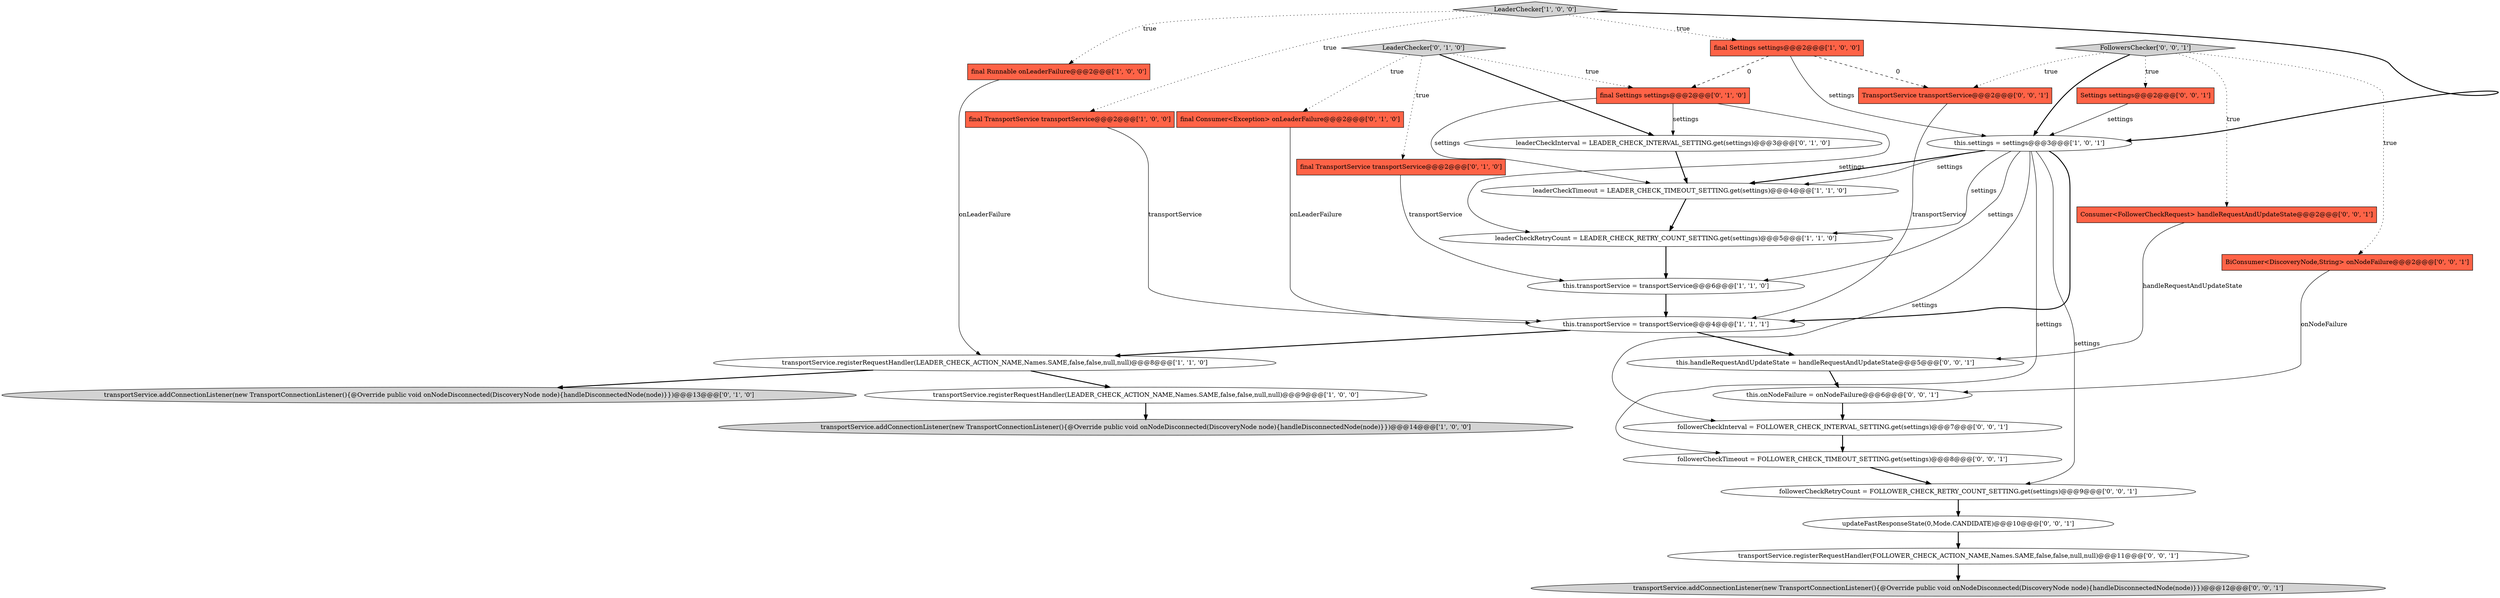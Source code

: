 digraph {
2 [style = filled, label = "transportService.registerRequestHandler(LEADER_CHECK_ACTION_NAME,Names.SAME,false,false,null,null)@@@8@@@['1', '1', '0']", fillcolor = white, shape = ellipse image = "AAA0AAABBB1BBB"];
14 [style = filled, label = "transportService.addConnectionListener(new TransportConnectionListener(){@Override public void onNodeDisconnected(DiscoveryNode node){handleDisconnectedNode(node)}})@@@13@@@['0', '1', '0']", fillcolor = lightgray, shape = ellipse image = "AAA0AAABBB2BBB"];
3 [style = filled, label = "final TransportService transportService@@@2@@@['1', '0', '0']", fillcolor = tomato, shape = box image = "AAA0AAABBB1BBB"];
17 [style = filled, label = "final Settings settings@@@2@@@['0', '1', '0']", fillcolor = tomato, shape = box image = "AAA1AAABBB2BBB"];
20 [style = filled, label = "Consumer<FollowerCheckRequest> handleRequestAndUpdateState@@@2@@@['0', '0', '1']", fillcolor = tomato, shape = box image = "AAA0AAABBB3BBB"];
4 [style = filled, label = "leaderCheckRetryCount = LEADER_CHECK_RETRY_COUNT_SETTING.get(settings)@@@5@@@['1', '1', '0']", fillcolor = white, shape = ellipse image = "AAA0AAABBB1BBB"];
16 [style = filled, label = "leaderCheckInterval = LEADER_CHECK_INTERVAL_SETTING.get(settings)@@@3@@@['0', '1', '0']", fillcolor = white, shape = ellipse image = "AAA0AAABBB2BBB"];
1 [style = filled, label = "this.settings = settings@@@3@@@['1', '0', '1']", fillcolor = white, shape = ellipse image = "AAA0AAABBB1BBB"];
9 [style = filled, label = "this.transportService = transportService@@@6@@@['1', '1', '0']", fillcolor = white, shape = ellipse image = "AAA0AAABBB1BBB"];
13 [style = filled, label = "LeaderChecker['0', '1', '0']", fillcolor = lightgray, shape = diamond image = "AAA0AAABBB2BBB"];
22 [style = filled, label = "FollowersChecker['0', '0', '1']", fillcolor = lightgray, shape = diamond image = "AAA0AAABBB3BBB"];
23 [style = filled, label = "TransportService transportService@@@2@@@['0', '0', '1']", fillcolor = tomato, shape = box image = "AAA0AAABBB3BBB"];
5 [style = filled, label = "transportService.registerRequestHandler(LEADER_CHECK_ACTION_NAME,Names.SAME,false,false,null,null)@@@9@@@['1', '0', '0']", fillcolor = white, shape = ellipse image = "AAA0AAABBB1BBB"];
12 [style = filled, label = "final Consumer<Exception> onLeaderFailure@@@2@@@['0', '1', '0']", fillcolor = tomato, shape = box image = "AAA0AAABBB2BBB"];
24 [style = filled, label = "followerCheckTimeout = FOLLOWER_CHECK_TIMEOUT_SETTING.get(settings)@@@8@@@['0', '0', '1']", fillcolor = white, shape = ellipse image = "AAA0AAABBB3BBB"];
19 [style = filled, label = "BiConsumer<DiscoveryNode,String> onNodeFailure@@@2@@@['0', '0', '1']", fillcolor = tomato, shape = box image = "AAA0AAABBB3BBB"];
6 [style = filled, label = "final Runnable onLeaderFailure@@@2@@@['1', '0', '0']", fillcolor = tomato, shape = box image = "AAA0AAABBB1BBB"];
8 [style = filled, label = "final Settings settings@@@2@@@['1', '0', '0']", fillcolor = tomato, shape = box image = "AAA1AAABBB1BBB"];
10 [style = filled, label = "this.transportService = transportService@@@4@@@['1', '1', '1']", fillcolor = white, shape = ellipse image = "AAA0AAABBB1BBB"];
28 [style = filled, label = "followerCheckInterval = FOLLOWER_CHECK_INTERVAL_SETTING.get(settings)@@@7@@@['0', '0', '1']", fillcolor = white, shape = ellipse image = "AAA0AAABBB3BBB"];
21 [style = filled, label = "this.onNodeFailure = onNodeFailure@@@6@@@['0', '0', '1']", fillcolor = white, shape = ellipse image = "AAA0AAABBB3BBB"];
26 [style = filled, label = "updateFastResponseState(0,Mode.CANDIDATE)@@@10@@@['0', '0', '1']", fillcolor = white, shape = ellipse image = "AAA0AAABBB3BBB"];
0 [style = filled, label = "leaderCheckTimeout = LEADER_CHECK_TIMEOUT_SETTING.get(settings)@@@4@@@['1', '1', '0']", fillcolor = white, shape = ellipse image = "AAA0AAABBB1BBB"];
30 [style = filled, label = "transportService.registerRequestHandler(FOLLOWER_CHECK_ACTION_NAME,Names.SAME,false,false,null,null)@@@11@@@['0', '0', '1']", fillcolor = white, shape = ellipse image = "AAA0AAABBB3BBB"];
11 [style = filled, label = "LeaderChecker['1', '0', '0']", fillcolor = lightgray, shape = diamond image = "AAA0AAABBB1BBB"];
18 [style = filled, label = "Settings settings@@@2@@@['0', '0', '1']", fillcolor = tomato, shape = box image = "AAA0AAABBB3BBB"];
29 [style = filled, label = "transportService.addConnectionListener(new TransportConnectionListener(){@Override public void onNodeDisconnected(DiscoveryNode node){handleDisconnectedNode(node)}})@@@12@@@['0', '0', '1']", fillcolor = lightgray, shape = ellipse image = "AAA0AAABBB3BBB"];
27 [style = filled, label = "this.handleRequestAndUpdateState = handleRequestAndUpdateState@@@5@@@['0', '0', '1']", fillcolor = white, shape = ellipse image = "AAA0AAABBB3BBB"];
15 [style = filled, label = "final TransportService transportService@@@2@@@['0', '1', '0']", fillcolor = tomato, shape = box image = "AAA0AAABBB2BBB"];
7 [style = filled, label = "transportService.addConnectionListener(new TransportConnectionListener(){@Override public void onNodeDisconnected(DiscoveryNode node){handleDisconnectedNode(node)}})@@@14@@@['1', '0', '0']", fillcolor = lightgray, shape = ellipse image = "AAA0AAABBB1BBB"];
25 [style = filled, label = "followerCheckRetryCount = FOLLOWER_CHECK_RETRY_COUNT_SETTING.get(settings)@@@9@@@['0', '0', '1']", fillcolor = white, shape = ellipse image = "AAA0AAABBB3BBB"];
4->9 [style = bold, label=""];
13->17 [style = dotted, label="true"];
1->24 [style = solid, label="settings"];
16->0 [style = bold, label=""];
22->19 [style = dotted, label="true"];
22->18 [style = dotted, label="true"];
22->23 [style = dotted, label="true"];
13->12 [style = dotted, label="true"];
15->9 [style = solid, label="transportService"];
11->1 [style = bold, label=""];
10->27 [style = bold, label=""];
8->23 [style = dashed, label="0"];
17->0 [style = solid, label="settings"];
1->9 [style = solid, label="settings"];
1->0 [style = bold, label=""];
1->25 [style = solid, label="settings"];
9->10 [style = bold, label=""];
13->16 [style = bold, label=""];
30->29 [style = bold, label=""];
23->10 [style = solid, label="transportService"];
21->28 [style = bold, label=""];
8->1 [style = solid, label="settings"];
1->4 [style = solid, label="settings"];
26->30 [style = bold, label=""];
17->4 [style = solid, label="settings"];
17->16 [style = solid, label="settings"];
22->20 [style = dotted, label="true"];
20->27 [style = solid, label="handleRequestAndUpdateState"];
0->4 [style = bold, label=""];
11->6 [style = dotted, label="true"];
24->25 [style = bold, label=""];
2->14 [style = bold, label=""];
25->26 [style = bold, label=""];
3->10 [style = solid, label="transportService"];
28->24 [style = bold, label=""];
8->17 [style = dashed, label="0"];
5->7 [style = bold, label=""];
11->8 [style = dotted, label="true"];
10->2 [style = bold, label=""];
13->15 [style = dotted, label="true"];
1->28 [style = solid, label="settings"];
22->1 [style = bold, label=""];
12->10 [style = solid, label="onLeaderFailure"];
1->0 [style = solid, label="settings"];
1->10 [style = bold, label=""];
27->21 [style = bold, label=""];
11->3 [style = dotted, label="true"];
19->21 [style = solid, label="onNodeFailure"];
18->1 [style = solid, label="settings"];
2->5 [style = bold, label=""];
6->2 [style = solid, label="onLeaderFailure"];
}
